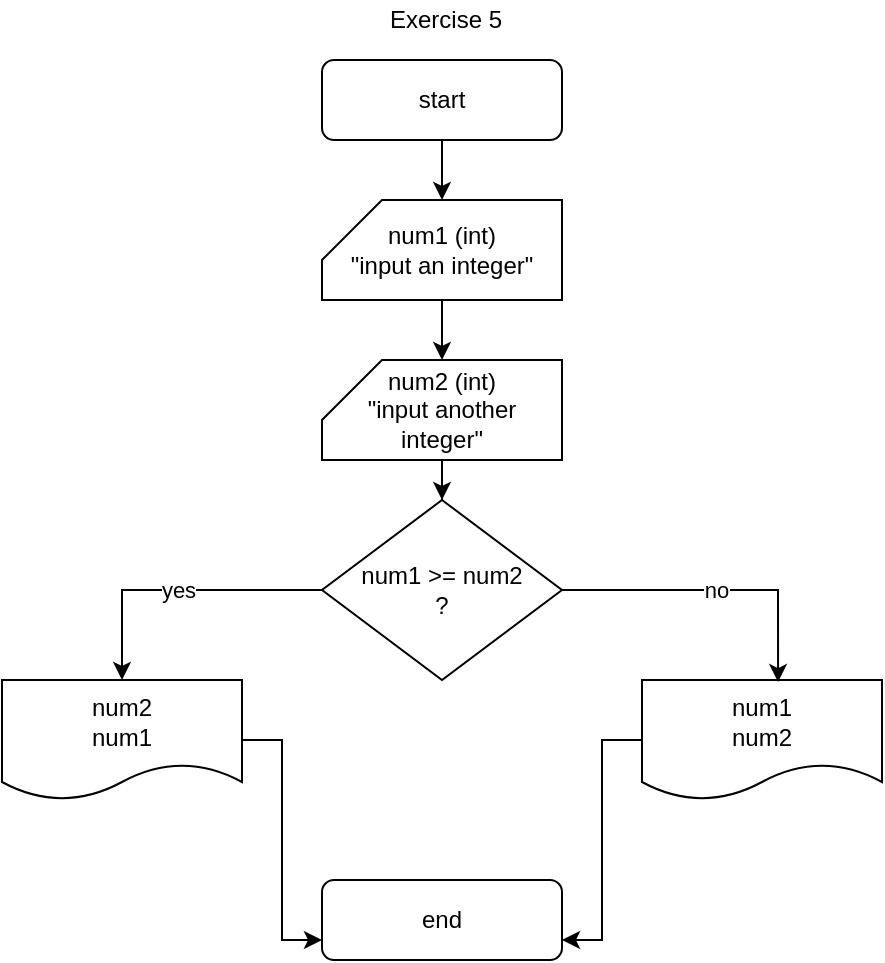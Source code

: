 <mxfile version="24.6.4" type="google">
  <diagram name="‫עמוד-1‬" id="ZeaiFz-dSpP0ARGtSDzb">
    <mxGraphModel dx="880" dy="468" grid="1" gridSize="10" guides="1" tooltips="1" connect="1" arrows="1" fold="1" page="1" pageScale="1" pageWidth="827" pageHeight="1169" math="0" shadow="0">
      <root>
        <mxCell id="0" />
        <mxCell id="1" parent="0" />
        <mxCell id="nvKz9CpnVOOsvy4gnu52-1" value="start" style="rounded=1;whiteSpace=wrap;html=1;" parent="1" vertex="1">
          <mxGeometry x="200" y="30" width="120" height="40" as="geometry" />
        </mxCell>
        <mxCell id="QhizVIoqqmojeOKza3GL-3" value="yes" style="edgeStyle=orthogonalEdgeStyle;rounded=0;orthogonalLoop=1;jettySize=auto;html=1;exitX=0;exitY=0.5;exitDx=0;exitDy=0;entryX=0.5;entryY=0;entryDx=0;entryDy=0;" edge="1" parent="1" source="J6yUXPhEhwvaAxKH3kZ--1" target="J6yUXPhEhwvaAxKH3kZ--6">
          <mxGeometry relative="1" as="geometry" />
        </mxCell>
        <mxCell id="J6yUXPhEhwvaAxKH3kZ--1" value="num1 &amp;gt;= num2&lt;div&gt;?&lt;/div&gt;" style="rhombus;whiteSpace=wrap;html=1;" parent="1" vertex="1">
          <mxGeometry x="200" y="250" width="120" height="90" as="geometry" />
        </mxCell>
        <mxCell id="QhizVIoqqmojeOKza3GL-10" value="" style="edgeStyle=orthogonalEdgeStyle;rounded=0;orthogonalLoop=1;jettySize=auto;html=1;" edge="1" parent="1" source="J6yUXPhEhwvaAxKH3kZ--5" target="J6yUXPhEhwvaAxKH3kZ--14">
          <mxGeometry relative="1" as="geometry" />
        </mxCell>
        <mxCell id="J6yUXPhEhwvaAxKH3kZ--5" value="num1 (int)&lt;div&gt;&quot;input an integer&quot;&lt;/div&gt;" style="shape=card;whiteSpace=wrap;html=1;" parent="1" vertex="1">
          <mxGeometry x="200" y="100" width="120" height="50" as="geometry" />
        </mxCell>
        <mxCell id="J6yUXPhEhwvaAxKH3kZ--11" style="edgeStyle=orthogonalEdgeStyle;rounded=0;orthogonalLoop=1;jettySize=auto;html=1;entryX=0;entryY=0.75;entryDx=0;entryDy=0;" parent="1" source="J6yUXPhEhwvaAxKH3kZ--6" target="J6yUXPhEhwvaAxKH3kZ--9" edge="1">
          <mxGeometry relative="1" as="geometry" />
        </mxCell>
        <mxCell id="J6yUXPhEhwvaAxKH3kZ--6" value="num2&lt;div&gt;num1&lt;/div&gt;" style="shape=document;whiteSpace=wrap;html=1;boundedLbl=1;" parent="1" vertex="1">
          <mxGeometry x="40" y="340" width="120" height="60" as="geometry" />
        </mxCell>
        <mxCell id="QhizVIoqqmojeOKza3GL-4" style="edgeStyle=orthogonalEdgeStyle;rounded=0;orthogonalLoop=1;jettySize=auto;html=1;entryX=1;entryY=0.75;entryDx=0;entryDy=0;" edge="1" parent="1" source="J6yUXPhEhwvaAxKH3kZ--7" target="J6yUXPhEhwvaAxKH3kZ--9">
          <mxGeometry relative="1" as="geometry" />
        </mxCell>
        <mxCell id="J6yUXPhEhwvaAxKH3kZ--7" value="num1&lt;div&gt;num2&lt;/div&gt;" style="shape=document;whiteSpace=wrap;html=1;boundedLbl=1;" parent="1" vertex="1">
          <mxGeometry x="360" y="340" width="120" height="60" as="geometry" />
        </mxCell>
        <mxCell id="J6yUXPhEhwvaAxKH3kZ--9" value="end" style="rounded=1;whiteSpace=wrap;html=1;" parent="1" vertex="1">
          <mxGeometry x="200" y="440" width="120" height="40" as="geometry" />
        </mxCell>
        <mxCell id="QhizVIoqqmojeOKza3GL-7" value="" style="edgeStyle=orthogonalEdgeStyle;rounded=0;orthogonalLoop=1;jettySize=auto;html=1;" edge="1" parent="1" source="J6yUXPhEhwvaAxKH3kZ--14" target="J6yUXPhEhwvaAxKH3kZ--1">
          <mxGeometry relative="1" as="geometry" />
        </mxCell>
        <mxCell id="J6yUXPhEhwvaAxKH3kZ--14" value="num2 (int)&lt;div&gt;&quot;input another integer&quot;&lt;/div&gt;" style="shape=card;whiteSpace=wrap;html=1;" parent="1" vertex="1">
          <mxGeometry x="200" y="180" width="120" height="50" as="geometry" />
        </mxCell>
        <mxCell id="QhizVIoqqmojeOKza3GL-5" value="no" style="edgeStyle=orthogonalEdgeStyle;rounded=0;orthogonalLoop=1;jettySize=auto;html=1;entryX=0.567;entryY=0.017;entryDx=0;entryDy=0;entryPerimeter=0;" edge="1" parent="1" source="J6yUXPhEhwvaAxKH3kZ--1" target="J6yUXPhEhwvaAxKH3kZ--7">
          <mxGeometry relative="1" as="geometry" />
        </mxCell>
        <mxCell id="QhizVIoqqmojeOKza3GL-12" style="edgeStyle=orthogonalEdgeStyle;rounded=0;orthogonalLoop=1;jettySize=auto;html=1;entryX=0.5;entryY=0;entryDx=0;entryDy=0;entryPerimeter=0;" edge="1" parent="1" source="nvKz9CpnVOOsvy4gnu52-1" target="J6yUXPhEhwvaAxKH3kZ--5">
          <mxGeometry relative="1" as="geometry" />
        </mxCell>
        <mxCell id="QhizVIoqqmojeOKza3GL-13" value="Exercise 5" style="text;html=1;align=center;verticalAlign=middle;whiteSpace=wrap;rounded=0;" vertex="1" parent="1">
          <mxGeometry x="222" width="80" height="20" as="geometry" />
        </mxCell>
      </root>
    </mxGraphModel>
  </diagram>
</mxfile>
